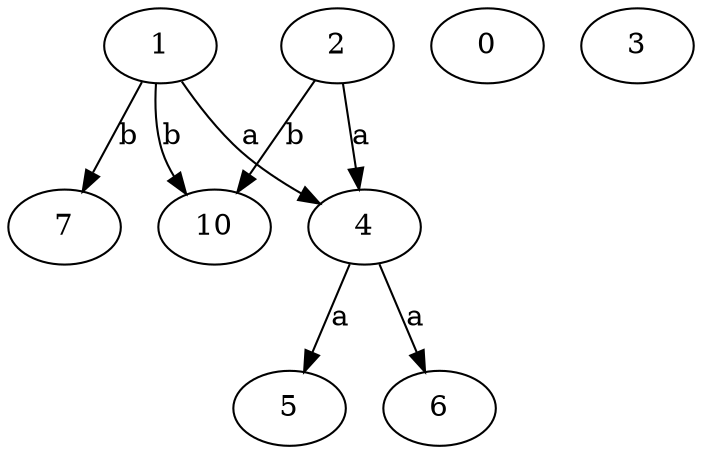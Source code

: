 strict digraph  {
4;
0;
5;
1;
6;
2;
3;
7;
10;
4 -> 5  [label=a];
4 -> 6  [label=a];
1 -> 4  [label=a];
1 -> 7  [label=b];
1 -> 10  [label=b];
2 -> 4  [label=a];
2 -> 10  [label=b];
}
